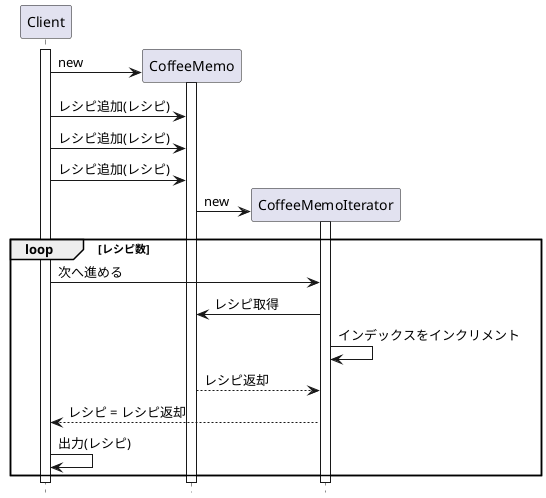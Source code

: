 @startuml
'https://plantuml.com/sequence-diagram

hide footbox

participant Client
participant CoffeeMemo
participant CoffeeMemoIterator

activate Client
    create CoffeeMemo
    Client -> CoffeeMemo : new

    activate CoffeeMemo

    Client -> CoffeeMemo : レシピ追加(レシピ)
    Client -> CoffeeMemo : レシピ追加(レシピ)
    Client -> CoffeeMemo : レシピ追加(レシピ)

    create CoffeeMemoIterator
    CoffeeMemo -> CoffeeMemoIterator: new
    activate CoffeeMemoIterator

    loop レシピ数
        Client -> CoffeeMemoIterator : 次へ進める
        CoffeeMemoIterator -> CoffeeMemo : レシピ取得
        CoffeeMemoIterator -> CoffeeMemoIterator : インデックスをインクリメント
        CoffeeMemo --> CoffeeMemoIterator : レシピ返却
        CoffeeMemoIterator --> Client : レシピ = レシピ返却
        Client -> Client : 出力(レシピ)
    end

    deactivate CoffeeMemoIterator
    deactivate CoffeeMemo
deactivate Client
@enduml
